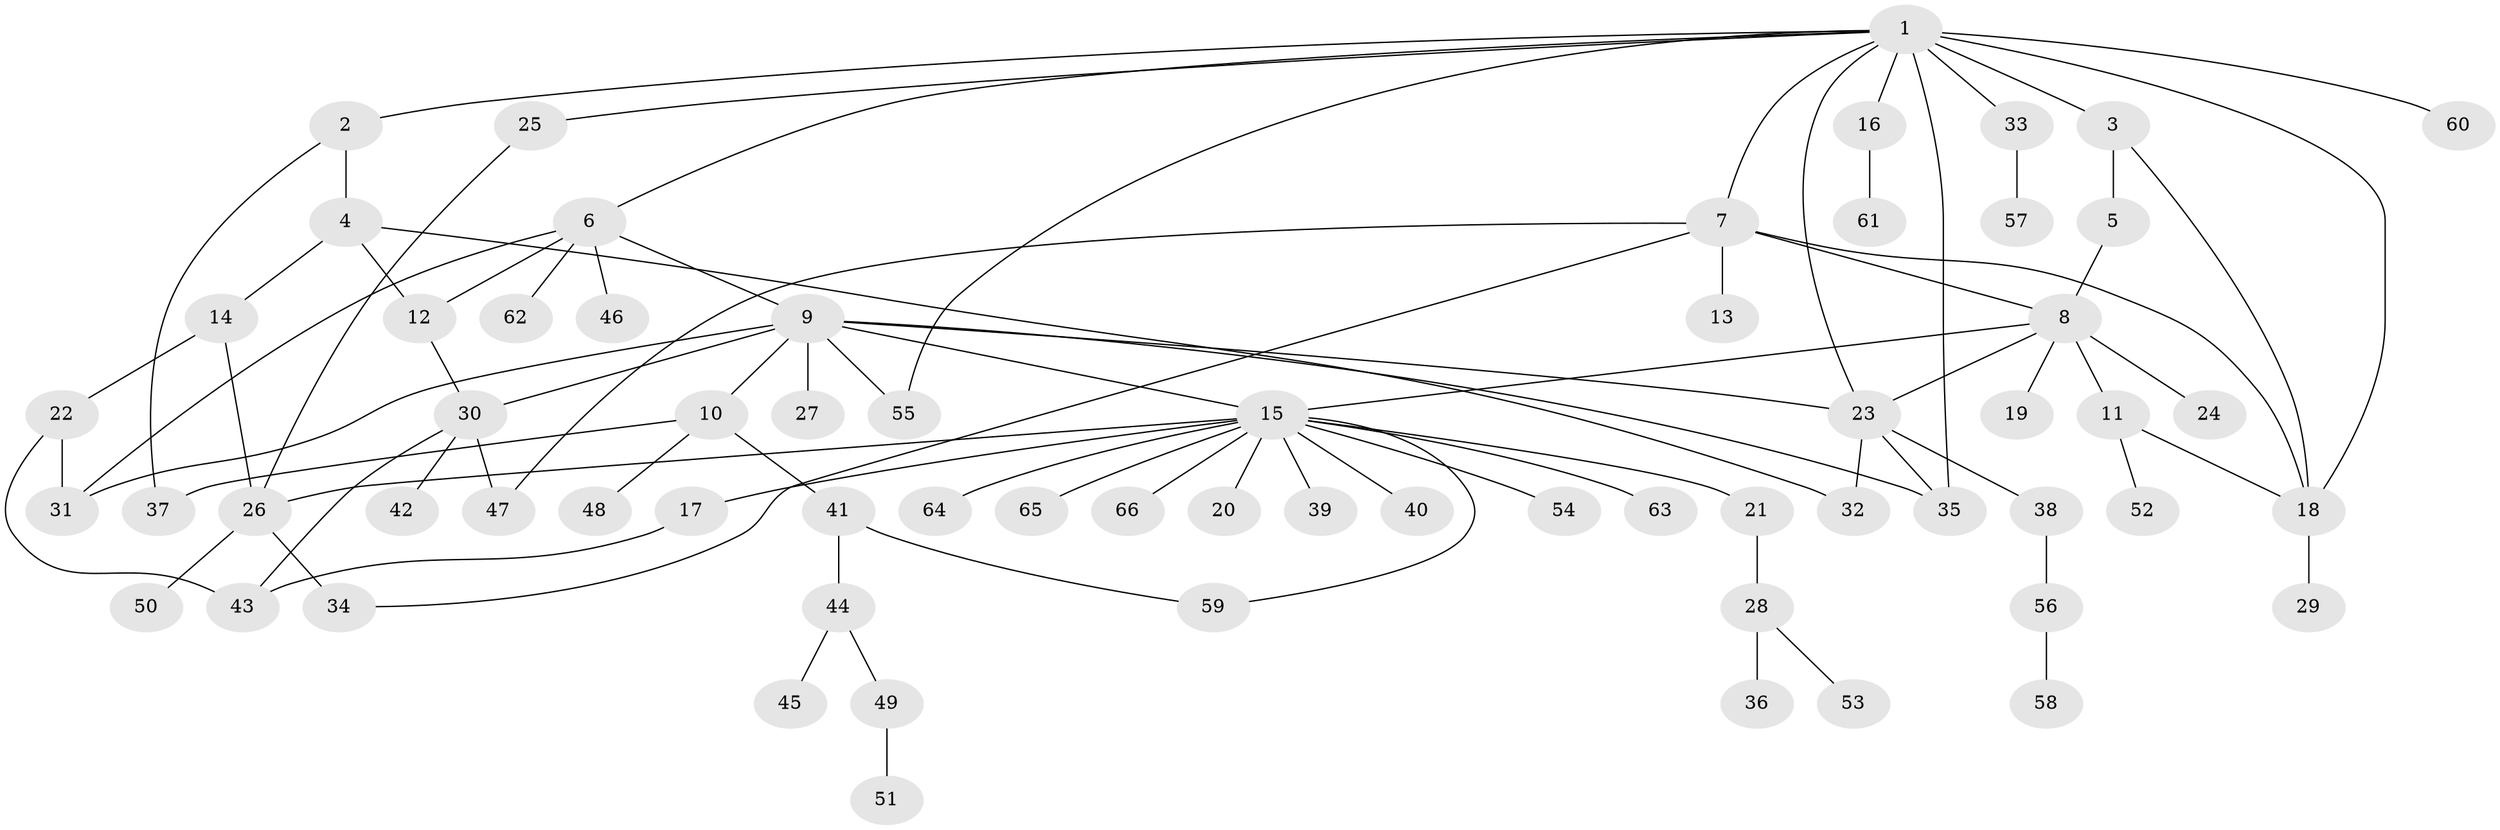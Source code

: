 // original degree distribution, {18: 0.0078125, 4: 0.0703125, 3: 0.1328125, 7: 0.03125, 5: 0.0234375, 9: 0.0078125, 10: 0.0078125, 2: 0.1640625, 15: 0.0078125, 1: 0.53125, 8: 0.0078125, 6: 0.0078125}
// Generated by graph-tools (version 1.1) at 2025/35/03/09/25 02:35:49]
// undirected, 66 vertices, 88 edges
graph export_dot {
graph [start="1"]
  node [color=gray90,style=filled];
  1;
  2;
  3;
  4;
  5;
  6;
  7;
  8;
  9;
  10;
  11;
  12;
  13;
  14;
  15;
  16;
  17;
  18;
  19;
  20;
  21;
  22;
  23;
  24;
  25;
  26;
  27;
  28;
  29;
  30;
  31;
  32;
  33;
  34;
  35;
  36;
  37;
  38;
  39;
  40;
  41;
  42;
  43;
  44;
  45;
  46;
  47;
  48;
  49;
  50;
  51;
  52;
  53;
  54;
  55;
  56;
  57;
  58;
  59;
  60;
  61;
  62;
  63;
  64;
  65;
  66;
  1 -- 2 [weight=1.0];
  1 -- 3 [weight=1.0];
  1 -- 6 [weight=1.0];
  1 -- 7 [weight=2.0];
  1 -- 16 [weight=1.0];
  1 -- 18 [weight=1.0];
  1 -- 23 [weight=1.0];
  1 -- 25 [weight=1.0];
  1 -- 33 [weight=1.0];
  1 -- 35 [weight=4.0];
  1 -- 55 [weight=1.0];
  1 -- 60 [weight=1.0];
  2 -- 4 [weight=1.0];
  2 -- 37 [weight=1.0];
  3 -- 5 [weight=2.0];
  3 -- 18 [weight=1.0];
  4 -- 12 [weight=3.0];
  4 -- 14 [weight=1.0];
  4 -- 32 [weight=1.0];
  5 -- 8 [weight=1.0];
  6 -- 9 [weight=1.0];
  6 -- 12 [weight=1.0];
  6 -- 31 [weight=1.0];
  6 -- 46 [weight=1.0];
  6 -- 62 [weight=1.0];
  7 -- 8 [weight=1.0];
  7 -- 13 [weight=1.0];
  7 -- 18 [weight=1.0];
  7 -- 34 [weight=1.0];
  7 -- 47 [weight=1.0];
  8 -- 11 [weight=1.0];
  8 -- 15 [weight=1.0];
  8 -- 19 [weight=1.0];
  8 -- 23 [weight=1.0];
  8 -- 24 [weight=2.0];
  9 -- 10 [weight=1.0];
  9 -- 15 [weight=1.0];
  9 -- 23 [weight=1.0];
  9 -- 27 [weight=1.0];
  9 -- 30 [weight=1.0];
  9 -- 31 [weight=1.0];
  9 -- 35 [weight=1.0];
  9 -- 55 [weight=1.0];
  10 -- 37 [weight=1.0];
  10 -- 41 [weight=1.0];
  10 -- 48 [weight=1.0];
  11 -- 18 [weight=1.0];
  11 -- 52 [weight=3.0];
  12 -- 30 [weight=1.0];
  14 -- 22 [weight=1.0];
  14 -- 26 [weight=1.0];
  15 -- 17 [weight=1.0];
  15 -- 20 [weight=1.0];
  15 -- 21 [weight=1.0];
  15 -- 26 [weight=1.0];
  15 -- 39 [weight=1.0];
  15 -- 40 [weight=1.0];
  15 -- 54 [weight=1.0];
  15 -- 59 [weight=1.0];
  15 -- 63 [weight=1.0];
  15 -- 64 [weight=1.0];
  15 -- 65 [weight=1.0];
  15 -- 66 [weight=1.0];
  16 -- 61 [weight=1.0];
  17 -- 43 [weight=1.0];
  18 -- 29 [weight=3.0];
  21 -- 28 [weight=1.0];
  22 -- 31 [weight=4.0];
  22 -- 43 [weight=1.0];
  23 -- 32 [weight=1.0];
  23 -- 35 [weight=1.0];
  23 -- 38 [weight=1.0];
  25 -- 26 [weight=1.0];
  26 -- 34 [weight=3.0];
  26 -- 50 [weight=1.0];
  28 -- 36 [weight=2.0];
  28 -- 53 [weight=1.0];
  30 -- 42 [weight=2.0];
  30 -- 43 [weight=1.0];
  30 -- 47 [weight=1.0];
  33 -- 57 [weight=1.0];
  38 -- 56 [weight=1.0];
  41 -- 44 [weight=1.0];
  41 -- 59 [weight=1.0];
  44 -- 45 [weight=1.0];
  44 -- 49 [weight=1.0];
  49 -- 51 [weight=1.0];
  56 -- 58 [weight=1.0];
}
